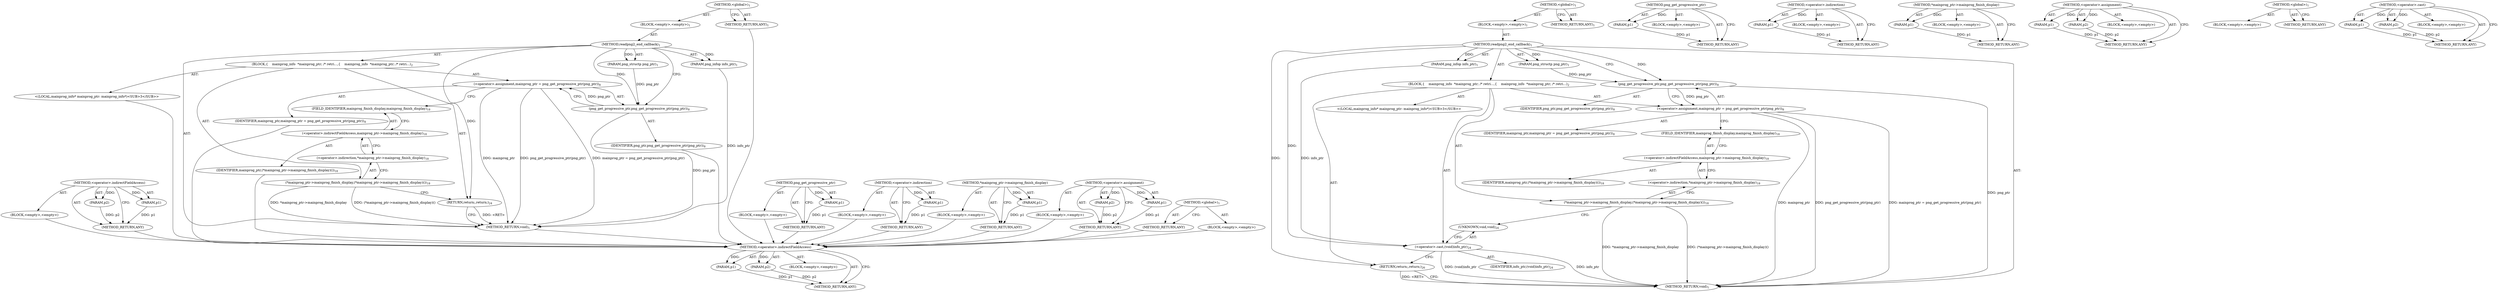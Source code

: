 digraph "&lt;operator&gt;.cast" {
vulnerable_61 [label=<(METHOD,&lt;operator&gt;.indirectFieldAccess)>];
vulnerable_62 [label=<(PARAM,p1)>];
vulnerable_63 [label=<(PARAM,p2)>];
vulnerable_64 [label=<(BLOCK,&lt;empty&gt;,&lt;empty&gt;)>];
vulnerable_65 [label=<(METHOD_RETURN,ANY)>];
vulnerable_6 [label=<(METHOD,&lt;global&gt;)<SUB>1</SUB>>];
vulnerable_7 [label=<(BLOCK,&lt;empty&gt;,&lt;empty&gt;)<SUB>1</SUB>>];
vulnerable_8 [label=<(METHOD,readpng2_end_callback)<SUB>1</SUB>>];
vulnerable_9 [label=<(PARAM,png_structp png_ptr)<SUB>1</SUB>>];
vulnerable_10 [label=<(PARAM,png_infop info_ptr)<SUB>1</SUB>>];
vulnerable_11 [label=<(BLOCK,{
    mainprog_info  *mainprog_ptr;


 /* retri...,{
    mainprog_info  *mainprog_ptr;


 /* retri...)<SUB>2</SUB>>];
vulnerable_12 [label="<(LOCAL,mainprog_info* mainprog_ptr: mainprog_info*)<SUB>3</SUB>>"];
vulnerable_13 [label=<(&lt;operator&gt;.assignment,mainprog_ptr = png_get_progressive_ptr(png_ptr))<SUB>8</SUB>>];
vulnerable_14 [label=<(IDENTIFIER,mainprog_ptr,mainprog_ptr = png_get_progressive_ptr(png_ptr))<SUB>8</SUB>>];
vulnerable_15 [label=<(png_get_progressive_ptr,png_get_progressive_ptr(png_ptr))<SUB>8</SUB>>];
vulnerable_16 [label=<(IDENTIFIER,png_ptr,png_get_progressive_ptr(png_ptr))<SUB>8</SUB>>];
vulnerable_17 [label=<(*mainprog_ptr-&gt;mainprog_finish_display,(*mainprog_ptr-&gt;mainprog_finish_display)())<SUB>18</SUB>>];
vulnerable_18 [label=<(&lt;operator&gt;.indirection,*mainprog_ptr-&gt;mainprog_finish_display)<SUB>18</SUB>>];
vulnerable_19 [label=<(&lt;operator&gt;.indirectFieldAccess,mainprog_ptr-&gt;mainprog_finish_display)<SUB>18</SUB>>];
vulnerable_20 [label=<(IDENTIFIER,mainprog_ptr,(*mainprog_ptr-&gt;mainprog_finish_display)())<SUB>18</SUB>>];
vulnerable_21 [label=<(FIELD_IDENTIFIER,mainprog_finish_display,mainprog_finish_display)<SUB>18</SUB>>];
vulnerable_22 [label=<(RETURN,return;,return;)<SUB>24</SUB>>];
vulnerable_23 [label=<(METHOD_RETURN,void)<SUB>1</SUB>>];
vulnerable_25 [label=<(METHOD_RETURN,ANY)<SUB>1</SUB>>];
vulnerable_49 [label=<(METHOD,png_get_progressive_ptr)>];
vulnerable_50 [label=<(PARAM,p1)>];
vulnerable_51 [label=<(BLOCK,&lt;empty&gt;,&lt;empty&gt;)>];
vulnerable_52 [label=<(METHOD_RETURN,ANY)>];
vulnerable_57 [label=<(METHOD,&lt;operator&gt;.indirection)>];
vulnerable_58 [label=<(PARAM,p1)>];
vulnerable_59 [label=<(BLOCK,&lt;empty&gt;,&lt;empty&gt;)>];
vulnerable_60 [label=<(METHOD_RETURN,ANY)>];
vulnerable_53 [label=<(METHOD,*mainprog_ptr-&gt;mainprog_finish_display)>];
vulnerable_54 [label=<(PARAM,p1)>];
vulnerable_55 [label=<(BLOCK,&lt;empty&gt;,&lt;empty&gt;)>];
vulnerable_56 [label=<(METHOD_RETURN,ANY)>];
vulnerable_44 [label=<(METHOD,&lt;operator&gt;.assignment)>];
vulnerable_45 [label=<(PARAM,p1)>];
vulnerable_46 [label=<(PARAM,p2)>];
vulnerable_47 [label=<(BLOCK,&lt;empty&gt;,&lt;empty&gt;)>];
vulnerable_48 [label=<(METHOD_RETURN,ANY)>];
vulnerable_38 [label=<(METHOD,&lt;global&gt;)<SUB>1</SUB>>];
vulnerable_39 [label=<(BLOCK,&lt;empty&gt;,&lt;empty&gt;)>];
vulnerable_40 [label=<(METHOD_RETURN,ANY)>];
fixed_64 [label=<(METHOD,&lt;operator&gt;.indirectFieldAccess)>];
fixed_65 [label=<(PARAM,p1)>];
fixed_66 [label=<(PARAM,p2)>];
fixed_67 [label=<(BLOCK,&lt;empty&gt;,&lt;empty&gt;)>];
fixed_68 [label=<(METHOD_RETURN,ANY)>];
fixed_6 [label=<(METHOD,&lt;global&gt;)<SUB>1</SUB>>];
fixed_7 [label=<(BLOCK,&lt;empty&gt;,&lt;empty&gt;)<SUB>1</SUB>>];
fixed_8 [label=<(METHOD,readpng2_end_callback)<SUB>1</SUB>>];
fixed_9 [label=<(PARAM,png_structp png_ptr)<SUB>1</SUB>>];
fixed_10 [label=<(PARAM,png_infop info_ptr)<SUB>1</SUB>>];
fixed_11 [label=<(BLOCK,{
    mainprog_info  *mainprog_ptr;


 /* retri...,{
    mainprog_info  *mainprog_ptr;


 /* retri...)<SUB>2</SUB>>];
fixed_12 [label="<(LOCAL,mainprog_info* mainprog_ptr: mainprog_info*)<SUB>3</SUB>>"];
fixed_13 [label=<(&lt;operator&gt;.assignment,mainprog_ptr = png_get_progressive_ptr(png_ptr))<SUB>8</SUB>>];
fixed_14 [label=<(IDENTIFIER,mainprog_ptr,mainprog_ptr = png_get_progressive_ptr(png_ptr))<SUB>8</SUB>>];
fixed_15 [label=<(png_get_progressive_ptr,png_get_progressive_ptr(png_ptr))<SUB>8</SUB>>];
fixed_16 [label=<(IDENTIFIER,png_ptr,png_get_progressive_ptr(png_ptr))<SUB>8</SUB>>];
fixed_17 [label=<(*mainprog_ptr-&gt;mainprog_finish_display,(*mainprog_ptr-&gt;mainprog_finish_display)())<SUB>18</SUB>>];
fixed_18 [label=<(&lt;operator&gt;.indirection,*mainprog_ptr-&gt;mainprog_finish_display)<SUB>18</SUB>>];
fixed_19 [label=<(&lt;operator&gt;.indirectFieldAccess,mainprog_ptr-&gt;mainprog_finish_display)<SUB>18</SUB>>];
fixed_20 [label=<(IDENTIFIER,mainprog_ptr,(*mainprog_ptr-&gt;mainprog_finish_display)())<SUB>18</SUB>>];
fixed_21 [label=<(FIELD_IDENTIFIER,mainprog_finish_display,mainprog_finish_display)<SUB>18</SUB>>];
fixed_22 [label=<(&lt;operator&gt;.cast,(void)info_ptr)<SUB>24</SUB>>];
fixed_23 [label=<(UNKNOWN,void,void)<SUB>24</SUB>>];
fixed_24 [label=<(IDENTIFIER,info_ptr,(void)info_ptr)<SUB>24</SUB>>];
fixed_25 [label=<(RETURN,return;,return;)<SUB>26</SUB>>];
fixed_26 [label=<(METHOD_RETURN,void)<SUB>1</SUB>>];
fixed_28 [label=<(METHOD_RETURN,ANY)<SUB>1</SUB>>];
fixed_52 [label=<(METHOD,png_get_progressive_ptr)>];
fixed_53 [label=<(PARAM,p1)>];
fixed_54 [label=<(BLOCK,&lt;empty&gt;,&lt;empty&gt;)>];
fixed_55 [label=<(METHOD_RETURN,ANY)>];
fixed_60 [label=<(METHOD,&lt;operator&gt;.indirection)>];
fixed_61 [label=<(PARAM,p1)>];
fixed_62 [label=<(BLOCK,&lt;empty&gt;,&lt;empty&gt;)>];
fixed_63 [label=<(METHOD_RETURN,ANY)>];
fixed_56 [label=<(METHOD,*mainprog_ptr-&gt;mainprog_finish_display)>];
fixed_57 [label=<(PARAM,p1)>];
fixed_58 [label=<(BLOCK,&lt;empty&gt;,&lt;empty&gt;)>];
fixed_59 [label=<(METHOD_RETURN,ANY)>];
fixed_47 [label=<(METHOD,&lt;operator&gt;.assignment)>];
fixed_48 [label=<(PARAM,p1)>];
fixed_49 [label=<(PARAM,p2)>];
fixed_50 [label=<(BLOCK,&lt;empty&gt;,&lt;empty&gt;)>];
fixed_51 [label=<(METHOD_RETURN,ANY)>];
fixed_41 [label=<(METHOD,&lt;global&gt;)<SUB>1</SUB>>];
fixed_42 [label=<(BLOCK,&lt;empty&gt;,&lt;empty&gt;)>];
fixed_43 [label=<(METHOD_RETURN,ANY)>];
fixed_69 [label=<(METHOD,&lt;operator&gt;.cast)>];
fixed_70 [label=<(PARAM,p1)>];
fixed_71 [label=<(PARAM,p2)>];
fixed_72 [label=<(BLOCK,&lt;empty&gt;,&lt;empty&gt;)>];
fixed_73 [label=<(METHOD_RETURN,ANY)>];
vulnerable_61 -> vulnerable_62  [key=0, label="AST: "];
vulnerable_61 -> vulnerable_62  [key=1, label="DDG: "];
vulnerable_61 -> vulnerable_64  [key=0, label="AST: "];
vulnerable_61 -> vulnerable_63  [key=0, label="AST: "];
vulnerable_61 -> vulnerable_63  [key=1, label="DDG: "];
vulnerable_61 -> vulnerable_65  [key=0, label="AST: "];
vulnerable_61 -> vulnerable_65  [key=1, label="CFG: "];
vulnerable_62 -> vulnerable_65  [key=0, label="DDG: p1"];
vulnerable_63 -> vulnerable_65  [key=0, label="DDG: p2"];
vulnerable_64 -> fixed_64  [key=0];
vulnerable_65 -> fixed_64  [key=0];
vulnerable_6 -> vulnerable_7  [key=0, label="AST: "];
vulnerable_6 -> vulnerable_25  [key=0, label="AST: "];
vulnerable_6 -> vulnerable_25  [key=1, label="CFG: "];
vulnerable_7 -> vulnerable_8  [key=0, label="AST: "];
vulnerable_8 -> vulnerable_9  [key=0, label="AST: "];
vulnerable_8 -> vulnerable_9  [key=1, label="DDG: "];
vulnerable_8 -> vulnerable_10  [key=0, label="AST: "];
vulnerable_8 -> vulnerable_10  [key=1, label="DDG: "];
vulnerable_8 -> vulnerable_11  [key=0, label="AST: "];
vulnerable_8 -> vulnerable_23  [key=0, label="AST: "];
vulnerable_8 -> vulnerable_15  [key=0, label="CFG: "];
vulnerable_8 -> vulnerable_15  [key=1, label="DDG: "];
vulnerable_8 -> vulnerable_22  [key=0, label="DDG: "];
vulnerable_9 -> vulnerable_15  [key=0, label="DDG: png_ptr"];
vulnerable_10 -> vulnerable_23  [key=0, label="DDG: info_ptr"];
vulnerable_11 -> vulnerable_12  [key=0, label="AST: "];
vulnerable_11 -> vulnerable_13  [key=0, label="AST: "];
vulnerable_11 -> vulnerable_17  [key=0, label="AST: "];
vulnerable_11 -> vulnerable_22  [key=0, label="AST: "];
vulnerable_12 -> fixed_64  [key=0];
vulnerable_13 -> vulnerable_14  [key=0, label="AST: "];
vulnerable_13 -> vulnerable_15  [key=0, label="AST: "];
vulnerable_13 -> vulnerable_21  [key=0, label="CFG: "];
vulnerable_13 -> vulnerable_23  [key=0, label="DDG: mainprog_ptr"];
vulnerable_13 -> vulnerable_23  [key=1, label="DDG: png_get_progressive_ptr(png_ptr)"];
vulnerable_13 -> vulnerable_23  [key=2, label="DDG: mainprog_ptr = png_get_progressive_ptr(png_ptr)"];
vulnerable_14 -> fixed_64  [key=0];
vulnerable_15 -> vulnerable_16  [key=0, label="AST: "];
vulnerable_15 -> vulnerable_13  [key=0, label="CFG: "];
vulnerable_15 -> vulnerable_13  [key=1, label="DDG: png_ptr"];
vulnerable_15 -> vulnerable_23  [key=0, label="DDG: png_ptr"];
vulnerable_16 -> fixed_64  [key=0];
vulnerable_17 -> vulnerable_18  [key=0, label="AST: "];
vulnerable_17 -> vulnerable_22  [key=0, label="CFG: "];
vulnerable_17 -> vulnerable_23  [key=0, label="DDG: *mainprog_ptr-&gt;mainprog_finish_display"];
vulnerable_17 -> vulnerable_23  [key=1, label="DDG: (*mainprog_ptr-&gt;mainprog_finish_display)()"];
vulnerable_18 -> vulnerable_19  [key=0, label="AST: "];
vulnerable_18 -> vulnerable_17  [key=0, label="CFG: "];
vulnerable_19 -> vulnerable_20  [key=0, label="AST: "];
vulnerable_19 -> vulnerable_21  [key=0, label="AST: "];
vulnerable_19 -> vulnerable_18  [key=0, label="CFG: "];
vulnerable_20 -> fixed_64  [key=0];
vulnerable_21 -> vulnerable_19  [key=0, label="CFG: "];
vulnerable_22 -> vulnerable_23  [key=0, label="CFG: "];
vulnerable_22 -> vulnerable_23  [key=1, label="DDG: &lt;RET&gt;"];
vulnerable_23 -> fixed_64  [key=0];
vulnerable_25 -> fixed_64  [key=0];
vulnerable_49 -> vulnerable_50  [key=0, label="AST: "];
vulnerable_49 -> vulnerable_50  [key=1, label="DDG: "];
vulnerable_49 -> vulnerable_51  [key=0, label="AST: "];
vulnerable_49 -> vulnerable_52  [key=0, label="AST: "];
vulnerable_49 -> vulnerable_52  [key=1, label="CFG: "];
vulnerable_50 -> vulnerable_52  [key=0, label="DDG: p1"];
vulnerable_51 -> fixed_64  [key=0];
vulnerable_52 -> fixed_64  [key=0];
vulnerable_57 -> vulnerable_58  [key=0, label="AST: "];
vulnerable_57 -> vulnerable_58  [key=1, label="DDG: "];
vulnerable_57 -> vulnerable_59  [key=0, label="AST: "];
vulnerable_57 -> vulnerable_60  [key=0, label="AST: "];
vulnerable_57 -> vulnerable_60  [key=1, label="CFG: "];
vulnerable_58 -> vulnerable_60  [key=0, label="DDG: p1"];
vulnerable_59 -> fixed_64  [key=0];
vulnerable_60 -> fixed_64  [key=0];
vulnerable_53 -> vulnerable_54  [key=0, label="AST: "];
vulnerable_53 -> vulnerable_54  [key=1, label="DDG: "];
vulnerable_53 -> vulnerable_55  [key=0, label="AST: "];
vulnerable_53 -> vulnerable_56  [key=0, label="AST: "];
vulnerable_53 -> vulnerable_56  [key=1, label="CFG: "];
vulnerable_54 -> vulnerable_56  [key=0, label="DDG: p1"];
vulnerable_55 -> fixed_64  [key=0];
vulnerable_56 -> fixed_64  [key=0];
vulnerable_44 -> vulnerable_45  [key=0, label="AST: "];
vulnerable_44 -> vulnerable_45  [key=1, label="DDG: "];
vulnerable_44 -> vulnerable_47  [key=0, label="AST: "];
vulnerable_44 -> vulnerable_46  [key=0, label="AST: "];
vulnerable_44 -> vulnerable_46  [key=1, label="DDG: "];
vulnerable_44 -> vulnerable_48  [key=0, label="AST: "];
vulnerable_44 -> vulnerable_48  [key=1, label="CFG: "];
vulnerable_45 -> vulnerable_48  [key=0, label="DDG: p1"];
vulnerable_46 -> vulnerable_48  [key=0, label="DDG: p2"];
vulnerable_47 -> fixed_64  [key=0];
vulnerable_48 -> fixed_64  [key=0];
vulnerable_38 -> vulnerable_39  [key=0, label="AST: "];
vulnerable_38 -> vulnerable_40  [key=0, label="AST: "];
vulnerable_38 -> vulnerable_40  [key=1, label="CFG: "];
vulnerable_39 -> fixed_64  [key=0];
vulnerable_40 -> fixed_64  [key=0];
fixed_64 -> fixed_65  [key=0, label="AST: "];
fixed_64 -> fixed_65  [key=1, label="DDG: "];
fixed_64 -> fixed_67  [key=0, label="AST: "];
fixed_64 -> fixed_66  [key=0, label="AST: "];
fixed_64 -> fixed_66  [key=1, label="DDG: "];
fixed_64 -> fixed_68  [key=0, label="AST: "];
fixed_64 -> fixed_68  [key=1, label="CFG: "];
fixed_65 -> fixed_68  [key=0, label="DDG: p1"];
fixed_66 -> fixed_68  [key=0, label="DDG: p2"];
fixed_6 -> fixed_7  [key=0, label="AST: "];
fixed_6 -> fixed_28  [key=0, label="AST: "];
fixed_6 -> fixed_28  [key=1, label="CFG: "];
fixed_7 -> fixed_8  [key=0, label="AST: "];
fixed_8 -> fixed_9  [key=0, label="AST: "];
fixed_8 -> fixed_9  [key=1, label="DDG: "];
fixed_8 -> fixed_10  [key=0, label="AST: "];
fixed_8 -> fixed_10  [key=1, label="DDG: "];
fixed_8 -> fixed_11  [key=0, label="AST: "];
fixed_8 -> fixed_26  [key=0, label="AST: "];
fixed_8 -> fixed_15  [key=0, label="CFG: "];
fixed_8 -> fixed_15  [key=1, label="DDG: "];
fixed_8 -> fixed_22  [key=0, label="DDG: "];
fixed_8 -> fixed_25  [key=0, label="DDG: "];
fixed_9 -> fixed_15  [key=0, label="DDG: png_ptr"];
fixed_10 -> fixed_22  [key=0, label="DDG: info_ptr"];
fixed_11 -> fixed_12  [key=0, label="AST: "];
fixed_11 -> fixed_13  [key=0, label="AST: "];
fixed_11 -> fixed_17  [key=0, label="AST: "];
fixed_11 -> fixed_22  [key=0, label="AST: "];
fixed_11 -> fixed_25  [key=0, label="AST: "];
fixed_13 -> fixed_14  [key=0, label="AST: "];
fixed_13 -> fixed_15  [key=0, label="AST: "];
fixed_13 -> fixed_21  [key=0, label="CFG: "];
fixed_13 -> fixed_26  [key=0, label="DDG: mainprog_ptr"];
fixed_13 -> fixed_26  [key=1, label="DDG: png_get_progressive_ptr(png_ptr)"];
fixed_13 -> fixed_26  [key=2, label="DDG: mainprog_ptr = png_get_progressive_ptr(png_ptr)"];
fixed_15 -> fixed_16  [key=0, label="AST: "];
fixed_15 -> fixed_13  [key=0, label="CFG: "];
fixed_15 -> fixed_13  [key=1, label="DDG: png_ptr"];
fixed_15 -> fixed_26  [key=0, label="DDG: png_ptr"];
fixed_17 -> fixed_18  [key=0, label="AST: "];
fixed_17 -> fixed_23  [key=0, label="CFG: "];
fixed_17 -> fixed_26  [key=0, label="DDG: *mainprog_ptr-&gt;mainprog_finish_display"];
fixed_17 -> fixed_26  [key=1, label="DDG: (*mainprog_ptr-&gt;mainprog_finish_display)()"];
fixed_18 -> fixed_19  [key=0, label="AST: "];
fixed_18 -> fixed_17  [key=0, label="CFG: "];
fixed_19 -> fixed_20  [key=0, label="AST: "];
fixed_19 -> fixed_21  [key=0, label="AST: "];
fixed_19 -> fixed_18  [key=0, label="CFG: "];
fixed_21 -> fixed_19  [key=0, label="CFG: "];
fixed_22 -> fixed_23  [key=0, label="AST: "];
fixed_22 -> fixed_24  [key=0, label="AST: "];
fixed_22 -> fixed_25  [key=0, label="CFG: "];
fixed_22 -> fixed_26  [key=0, label="DDG: info_ptr"];
fixed_22 -> fixed_26  [key=1, label="DDG: (void)info_ptr"];
fixed_23 -> fixed_22  [key=0, label="CFG: "];
fixed_25 -> fixed_26  [key=0, label="CFG: "];
fixed_25 -> fixed_26  [key=1, label="DDG: &lt;RET&gt;"];
fixed_52 -> fixed_53  [key=0, label="AST: "];
fixed_52 -> fixed_53  [key=1, label="DDG: "];
fixed_52 -> fixed_54  [key=0, label="AST: "];
fixed_52 -> fixed_55  [key=0, label="AST: "];
fixed_52 -> fixed_55  [key=1, label="CFG: "];
fixed_53 -> fixed_55  [key=0, label="DDG: p1"];
fixed_60 -> fixed_61  [key=0, label="AST: "];
fixed_60 -> fixed_61  [key=1, label="DDG: "];
fixed_60 -> fixed_62  [key=0, label="AST: "];
fixed_60 -> fixed_63  [key=0, label="AST: "];
fixed_60 -> fixed_63  [key=1, label="CFG: "];
fixed_61 -> fixed_63  [key=0, label="DDG: p1"];
fixed_56 -> fixed_57  [key=0, label="AST: "];
fixed_56 -> fixed_57  [key=1, label="DDG: "];
fixed_56 -> fixed_58  [key=0, label="AST: "];
fixed_56 -> fixed_59  [key=0, label="AST: "];
fixed_56 -> fixed_59  [key=1, label="CFG: "];
fixed_57 -> fixed_59  [key=0, label="DDG: p1"];
fixed_47 -> fixed_48  [key=0, label="AST: "];
fixed_47 -> fixed_48  [key=1, label="DDG: "];
fixed_47 -> fixed_50  [key=0, label="AST: "];
fixed_47 -> fixed_49  [key=0, label="AST: "];
fixed_47 -> fixed_49  [key=1, label="DDG: "];
fixed_47 -> fixed_51  [key=0, label="AST: "];
fixed_47 -> fixed_51  [key=1, label="CFG: "];
fixed_48 -> fixed_51  [key=0, label="DDG: p1"];
fixed_49 -> fixed_51  [key=0, label="DDG: p2"];
fixed_41 -> fixed_42  [key=0, label="AST: "];
fixed_41 -> fixed_43  [key=0, label="AST: "];
fixed_41 -> fixed_43  [key=1, label="CFG: "];
fixed_69 -> fixed_70  [key=0, label="AST: "];
fixed_69 -> fixed_70  [key=1, label="DDG: "];
fixed_69 -> fixed_72  [key=0, label="AST: "];
fixed_69 -> fixed_71  [key=0, label="AST: "];
fixed_69 -> fixed_71  [key=1, label="DDG: "];
fixed_69 -> fixed_73  [key=0, label="AST: "];
fixed_69 -> fixed_73  [key=1, label="CFG: "];
fixed_70 -> fixed_73  [key=0, label="DDG: p1"];
fixed_71 -> fixed_73  [key=0, label="DDG: p2"];
}
